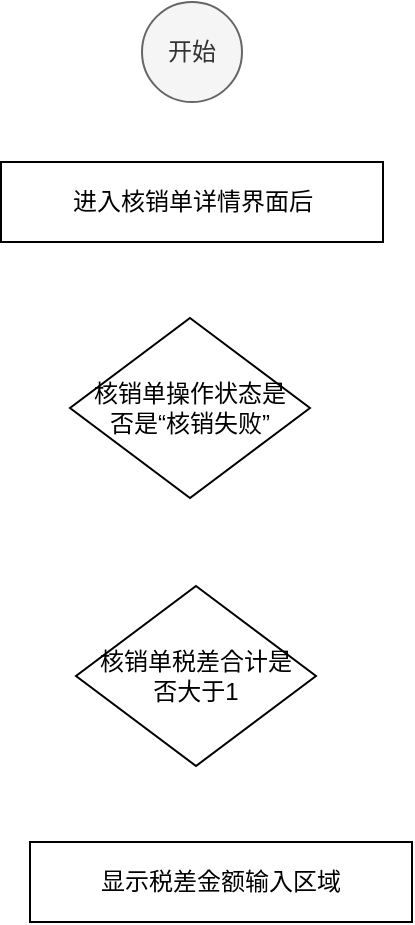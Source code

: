 <mxfile pages="1" version="11.2.1" type="github"><diagram id="OlKQn5-aveib9GbZWC-1" name="Page-1"><mxGraphModel dx="1137" dy="762" grid="1" gridSize="10" guides="1" tooltips="1" connect="1" arrows="1" fold="1" page="1" pageScale="1" pageWidth="827" pageHeight="1169" math="0" shadow="0"><root><mxCell id="0"/><mxCell id="1" parent="0"/><mxCell id="O1Jt8Yn0iMlySYkb3sZ8-2" value="进入核销单详情界面后" style="rounded=0;whiteSpace=wrap;html=1;" vertex="1" parent="1"><mxGeometry x="315.5" y="210" width="191" height="40" as="geometry"/></mxCell><mxCell id="O1Jt8Yn0iMlySYkb3sZ8-3" value="开始" style="ellipse;whiteSpace=wrap;html=1;aspect=fixed;fillColor=#f5f5f5;strokeColor=#666666;fontColor=#333333;" vertex="1" parent="1"><mxGeometry x="386" y="130" width="50" height="50" as="geometry"/></mxCell><mxCell id="O1Jt8Yn0iMlySYkb3sZ8-5" value="核销单操作状态是&lt;br&gt;否是“核销失败”" style="rhombus;whiteSpace=wrap;html=1;" vertex="1" parent="1"><mxGeometry x="350" y="288" width="120" height="90" as="geometry"/></mxCell><mxCell id="O1Jt8Yn0iMlySYkb3sZ8-7" value="显示税差金额输入区域" style="rounded=0;whiteSpace=wrap;html=1;" vertex="1" parent="1"><mxGeometry x="330" y="550" width="191" height="40" as="geometry"/></mxCell><mxCell id="O1Jt8Yn0iMlySYkb3sZ8-8" value="核销单税差合计是&lt;br&gt;否大于1" style="rhombus;whiteSpace=wrap;html=1;" vertex="1" parent="1"><mxGeometry x="353" y="422" width="120" height="90" as="geometry"/></mxCell></root></mxGraphModel></diagram></mxfile>